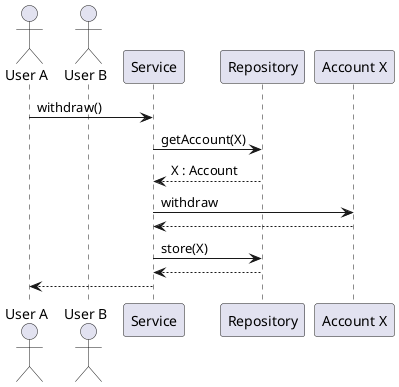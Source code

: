 @startuml

actor "User A" as U1
actor "User B" as U2
participant "Service" as S
participant "Repository" as R
participant "Account X" as A

U1 -> S: withdraw()
S -> R: getAccount(X)
S <-- R: X : Account
S -> A: withdraw
S <-- A:
S -> R: store(X)
S <-- R:
U1 <-- S:

@enduml